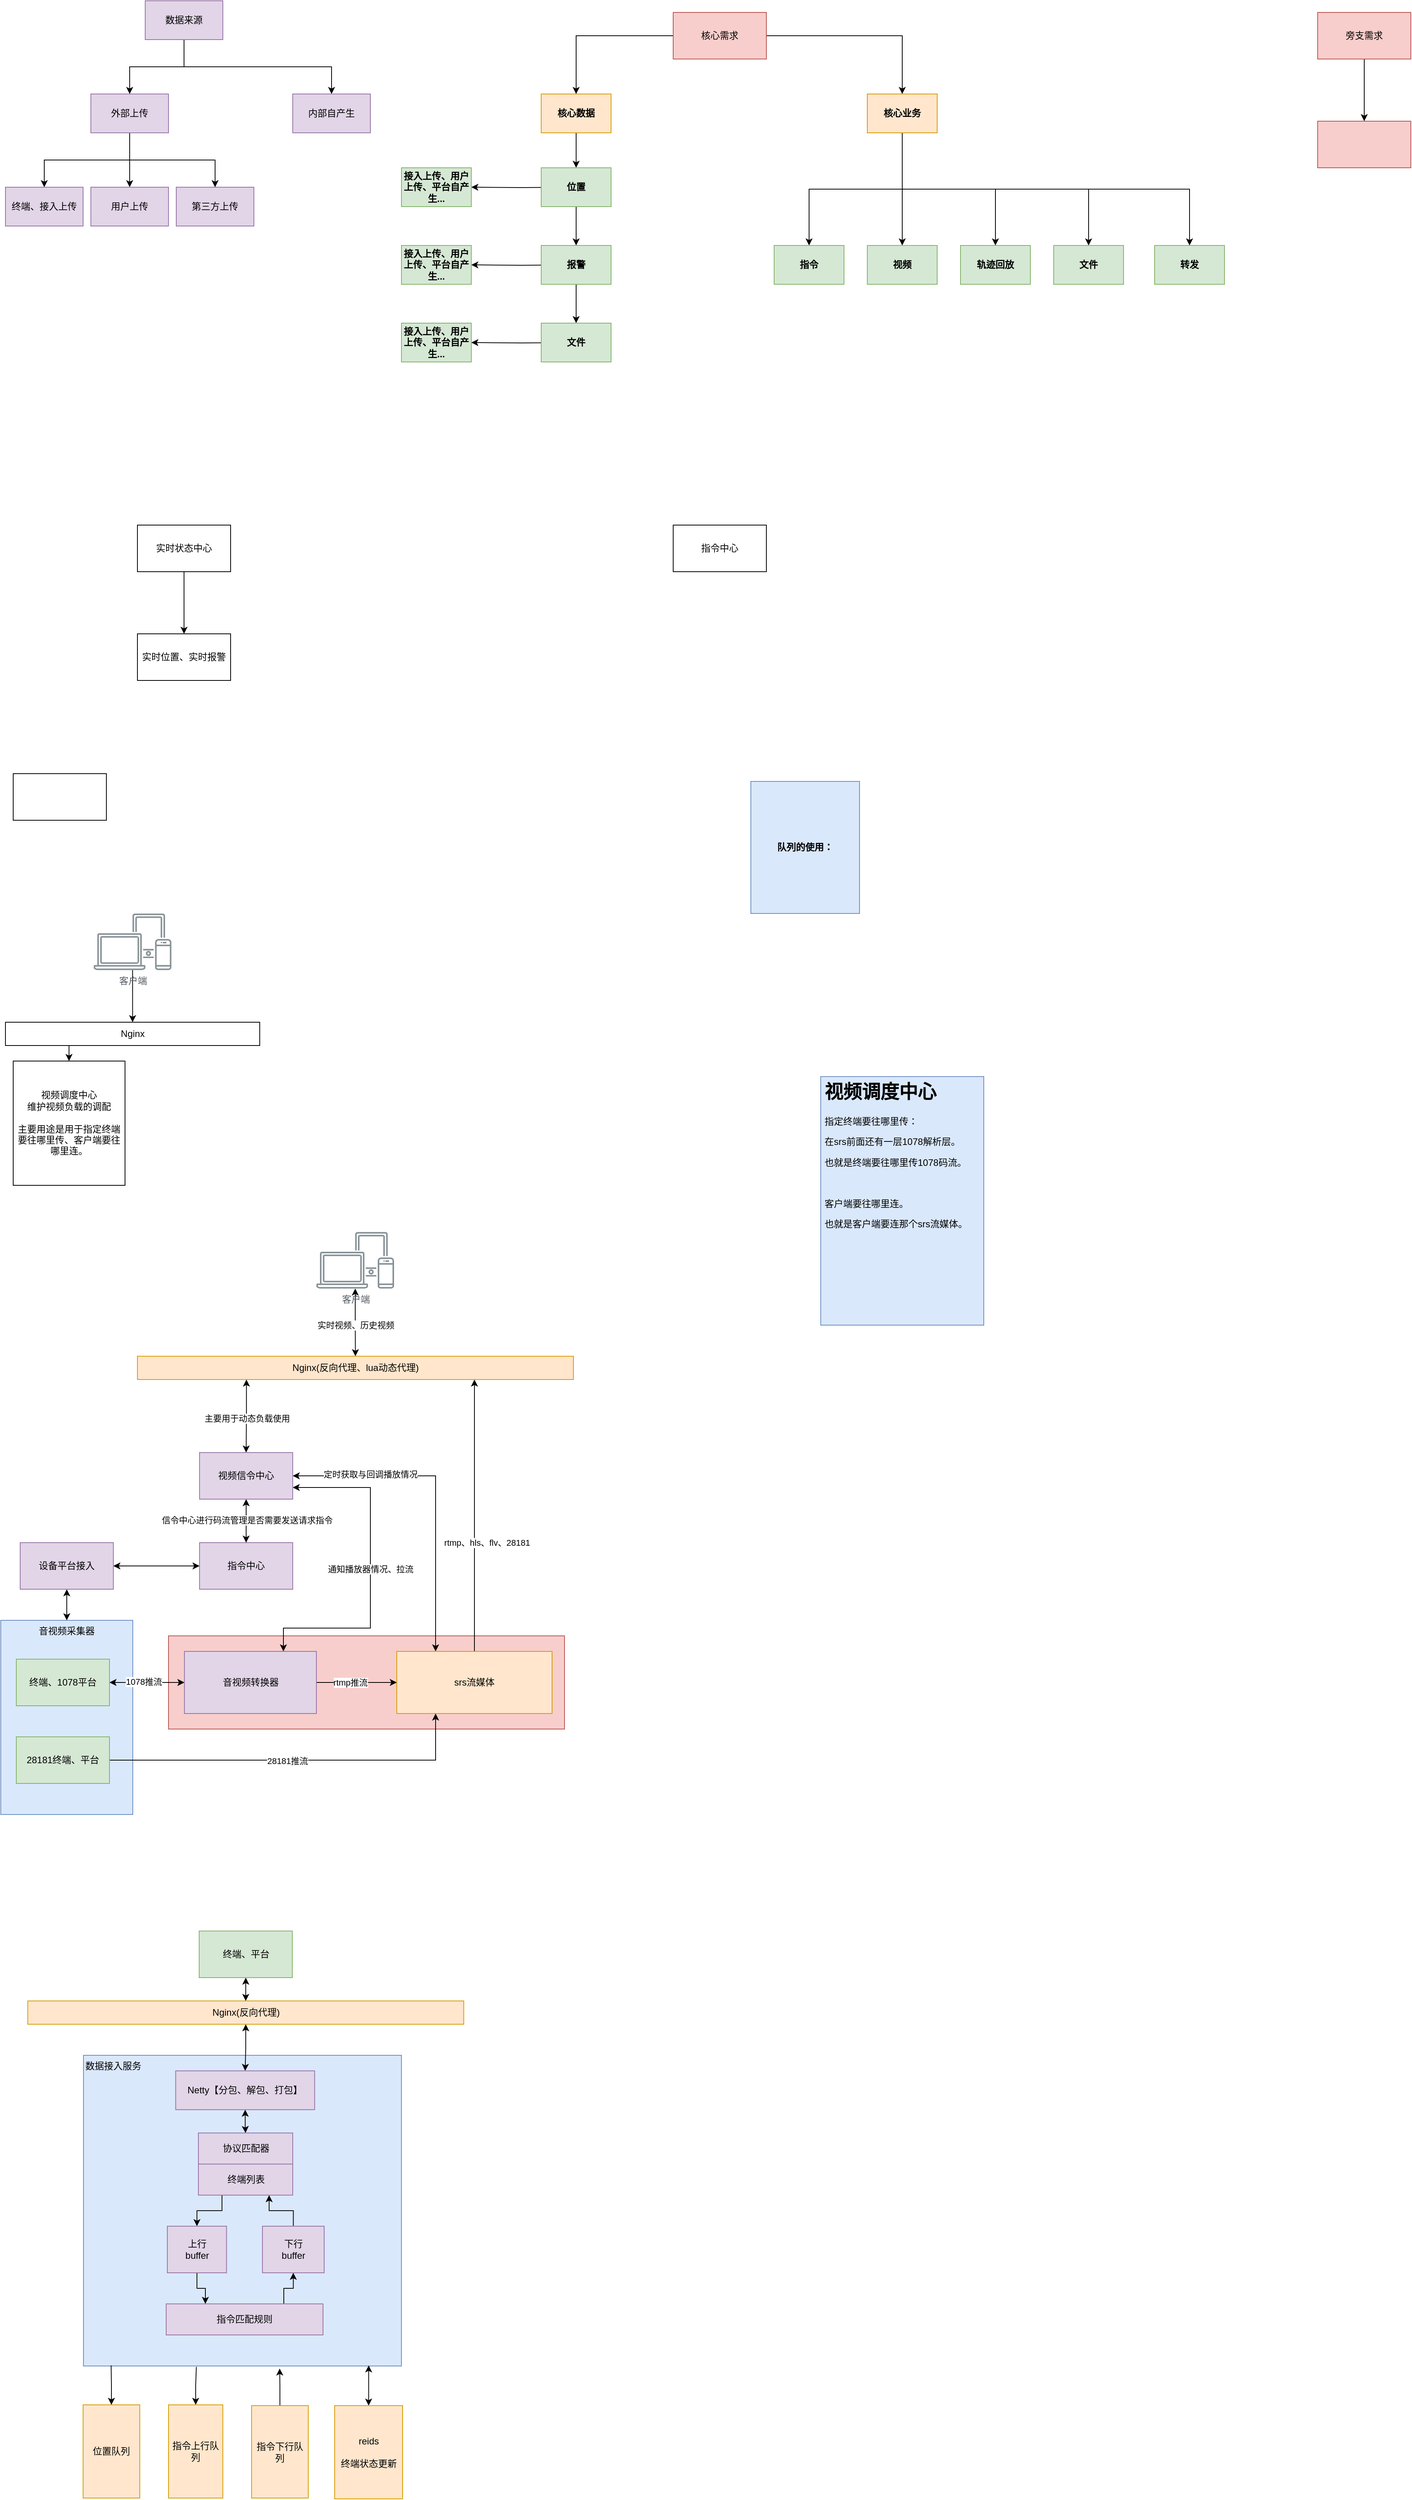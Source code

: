 <mxfile version="20.1.4" type="github">
  <diagram id="a1YMiP02obhroM_0bBU3" name="第 1 页">
    <mxGraphModel dx="1867" dy="778" grid="1" gridSize="10" guides="1" tooltips="1" connect="1" arrows="1" fold="1" page="1" pageScale="1" pageWidth="827" pageHeight="1169" math="0" shadow="0">
      <root>
        <mxCell id="0" />
        <mxCell id="1" parent="0" />
        <mxCell id="NC4zICWyeDeuLVRUKaV7-85" value="数据接入服务" style="rounded=0;whiteSpace=wrap;html=1;verticalAlign=top;align=left;fillColor=#dae8fc;strokeColor=#6c8ebf;" vertex="1" parent="1">
          <mxGeometry x="-709.5" y="2670" width="409.5" height="400" as="geometry" />
        </mxCell>
        <mxCell id="NC4zICWyeDeuLVRUKaV7-43" value="" style="rounded=0;whiteSpace=wrap;html=1;fillColor=#f8cecc;strokeColor=#b85450;" vertex="1" parent="1">
          <mxGeometry x="-600" y="2130" width="510" height="120" as="geometry" />
        </mxCell>
        <mxCell id="NC4zICWyeDeuLVRUKaV7-32" value="音视频采集器" style="rounded=0;whiteSpace=wrap;html=1;verticalAlign=top;align=center;fillColor=#dae8fc;strokeColor=#6c8ebf;" vertex="1" parent="1">
          <mxGeometry x="-816" y="2110" width="170" height="250" as="geometry" />
        </mxCell>
        <mxCell id="MO-1pDGfZUei4c9xiznD-2" value="队列的使用：" style="rounded=0;whiteSpace=wrap;html=1;fillColor=#dae8fc;strokeColor=#6c8ebf;fontStyle=1" parent="1" vertex="1">
          <mxGeometry x="150" y="1030" width="140" height="170" as="geometry" />
        </mxCell>
        <mxCell id="MO-1pDGfZUei4c9xiznD-5" value="" style="edgeStyle=orthogonalEdgeStyle;rounded=0;orthogonalLoop=1;jettySize=auto;html=1;" parent="1" source="MO-1pDGfZUei4c9xiznD-3" target="MO-1pDGfZUei4c9xiznD-4" edge="1">
          <mxGeometry relative="1" as="geometry" />
        </mxCell>
        <mxCell id="MO-1pDGfZUei4c9xiznD-3" value="核心数据" style="rounded=0;whiteSpace=wrap;html=1;fillColor=#ffe6cc;strokeColor=#d79b00;fontStyle=1" parent="1" vertex="1">
          <mxGeometry x="-120" y="145" width="90" height="50" as="geometry" />
        </mxCell>
        <mxCell id="MO-1pDGfZUei4c9xiznD-7" value="" style="edgeStyle=orthogonalEdgeStyle;rounded=0;orthogonalLoop=1;jettySize=auto;html=1;" parent="1" source="MO-1pDGfZUei4c9xiznD-4" target="MO-1pDGfZUei4c9xiznD-6" edge="1">
          <mxGeometry relative="1" as="geometry" />
        </mxCell>
        <mxCell id="MO-1pDGfZUei4c9xiznD-32" value="" style="edgeStyle=orthogonalEdgeStyle;rounded=0;orthogonalLoop=1;jettySize=auto;html=1;" parent="1" target="MO-1pDGfZUei4c9xiznD-31" edge="1">
          <mxGeometry relative="1" as="geometry">
            <mxPoint x="-80.0" y="265" as="sourcePoint" />
          </mxGeometry>
        </mxCell>
        <mxCell id="MO-1pDGfZUei4c9xiznD-4" value="位置" style="rounded=0;whiteSpace=wrap;html=1;fillColor=#d5e8d4;strokeColor=#82b366;fontStyle=1" parent="1" vertex="1">
          <mxGeometry x="-120" y="240" width="90" height="50" as="geometry" />
        </mxCell>
        <mxCell id="MO-1pDGfZUei4c9xiznD-9" value="" style="edgeStyle=orthogonalEdgeStyle;rounded=0;orthogonalLoop=1;jettySize=auto;html=1;" parent="1" source="MO-1pDGfZUei4c9xiznD-6" target="MO-1pDGfZUei4c9xiznD-8" edge="1">
          <mxGeometry relative="1" as="geometry" />
        </mxCell>
        <mxCell id="MO-1pDGfZUei4c9xiznD-34" value="" style="edgeStyle=orthogonalEdgeStyle;rounded=0;orthogonalLoop=1;jettySize=auto;html=1;" parent="1" target="MO-1pDGfZUei4c9xiznD-33" edge="1">
          <mxGeometry relative="1" as="geometry">
            <mxPoint x="-80.0" y="365" as="sourcePoint" />
          </mxGeometry>
        </mxCell>
        <mxCell id="MO-1pDGfZUei4c9xiznD-6" value="报警" style="rounded=0;whiteSpace=wrap;html=1;fillColor=#d5e8d4;strokeColor=#82b366;fontStyle=1" parent="1" vertex="1">
          <mxGeometry x="-120" y="340" width="90" height="50" as="geometry" />
        </mxCell>
        <mxCell id="MO-1pDGfZUei4c9xiznD-36" value="" style="edgeStyle=orthogonalEdgeStyle;rounded=0;orthogonalLoop=1;jettySize=auto;html=1;" parent="1" target="MO-1pDGfZUei4c9xiznD-35" edge="1">
          <mxGeometry relative="1" as="geometry">
            <mxPoint x="-80.0" y="465" as="sourcePoint" />
          </mxGeometry>
        </mxCell>
        <mxCell id="MO-1pDGfZUei4c9xiznD-8" value="文件" style="rounded=0;whiteSpace=wrap;html=1;fillColor=#d5e8d4;strokeColor=#82b366;fontStyle=1" parent="1" vertex="1">
          <mxGeometry x="-120" y="440" width="90" height="50" as="geometry" />
        </mxCell>
        <mxCell id="MO-1pDGfZUei4c9xiznD-12" value="" style="edgeStyle=orthogonalEdgeStyle;rounded=0;orthogonalLoop=1;jettySize=auto;html=1;exitX=0.5;exitY=1;exitDx=0;exitDy=0;" parent="1" source="MO-1pDGfZUei4c9xiznD-10" target="MO-1pDGfZUei4c9xiznD-11" edge="1">
          <mxGeometry relative="1" as="geometry" />
        </mxCell>
        <mxCell id="MO-1pDGfZUei4c9xiznD-14" value="" style="edgeStyle=orthogonalEdgeStyle;rounded=0;orthogonalLoop=1;jettySize=auto;html=1;" parent="1" source="MO-1pDGfZUei4c9xiznD-10" target="MO-1pDGfZUei4c9xiznD-13" edge="1">
          <mxGeometry relative="1" as="geometry" />
        </mxCell>
        <mxCell id="MO-1pDGfZUei4c9xiznD-16" value="" style="edgeStyle=orthogonalEdgeStyle;rounded=0;orthogonalLoop=1;jettySize=auto;html=1;exitX=0.5;exitY=1;exitDx=0;exitDy=0;" parent="1" source="MO-1pDGfZUei4c9xiznD-10" target="MO-1pDGfZUei4c9xiznD-15" edge="1">
          <mxGeometry relative="1" as="geometry" />
        </mxCell>
        <mxCell id="MO-1pDGfZUei4c9xiznD-22" value="" style="edgeStyle=orthogonalEdgeStyle;rounded=0;orthogonalLoop=1;jettySize=auto;html=1;exitX=0.5;exitY=1;exitDx=0;exitDy=0;" parent="1" source="MO-1pDGfZUei4c9xiznD-10" target="MO-1pDGfZUei4c9xiznD-21" edge="1">
          <mxGeometry relative="1" as="geometry" />
        </mxCell>
        <mxCell id="MO-1pDGfZUei4c9xiznD-28" value="" style="edgeStyle=orthogonalEdgeStyle;rounded=0;orthogonalLoop=1;jettySize=auto;html=1;exitX=0.5;exitY=1;exitDx=0;exitDy=0;" parent="1" source="MO-1pDGfZUei4c9xiznD-10" target="MO-1pDGfZUei4c9xiznD-27" edge="1">
          <mxGeometry relative="1" as="geometry" />
        </mxCell>
        <mxCell id="MO-1pDGfZUei4c9xiznD-10" value="核心业务" style="rounded=0;whiteSpace=wrap;html=1;fillColor=#ffe6cc;strokeColor=#d79b00;fontStyle=1" parent="1" vertex="1">
          <mxGeometry x="300" y="145" width="90" height="50" as="geometry" />
        </mxCell>
        <mxCell id="MO-1pDGfZUei4c9xiznD-11" value="指令" style="rounded=0;whiteSpace=wrap;html=1;fillColor=#d5e8d4;strokeColor=#82b366;fontStyle=1" parent="1" vertex="1">
          <mxGeometry x="180" y="340" width="90" height="50" as="geometry" />
        </mxCell>
        <mxCell id="MO-1pDGfZUei4c9xiznD-13" value="视频" style="rounded=0;whiteSpace=wrap;html=1;fillColor=#d5e8d4;strokeColor=#82b366;fontStyle=1" parent="1" vertex="1">
          <mxGeometry x="300" y="340" width="90" height="50" as="geometry" />
        </mxCell>
        <mxCell id="MO-1pDGfZUei4c9xiznD-15" value="轨迹回放" style="rounded=0;whiteSpace=wrap;html=1;fillColor=#d5e8d4;strokeColor=#82b366;fontStyle=1" parent="1" vertex="1">
          <mxGeometry x="420" y="340" width="90" height="50" as="geometry" />
        </mxCell>
        <mxCell id="MO-1pDGfZUei4c9xiznD-21" value="文件" style="rounded=0;whiteSpace=wrap;html=1;fillColor=#d5e8d4;strokeColor=#82b366;fontStyle=1" parent="1" vertex="1">
          <mxGeometry x="540" y="340" width="90" height="50" as="geometry" />
        </mxCell>
        <mxCell id="MO-1pDGfZUei4c9xiznD-24" style="edgeStyle=orthogonalEdgeStyle;rounded=0;orthogonalLoop=1;jettySize=auto;html=1;entryX=0.5;entryY=0;entryDx=0;entryDy=0;" parent="1" source="MO-1pDGfZUei4c9xiznD-23" target="MO-1pDGfZUei4c9xiznD-3" edge="1">
          <mxGeometry relative="1" as="geometry" />
        </mxCell>
        <mxCell id="MO-1pDGfZUei4c9xiznD-25" style="edgeStyle=orthogonalEdgeStyle;rounded=0;orthogonalLoop=1;jettySize=auto;html=1;entryX=0.5;entryY=0;entryDx=0;entryDy=0;" parent="1" source="MO-1pDGfZUei4c9xiznD-23" target="MO-1pDGfZUei4c9xiznD-10" edge="1">
          <mxGeometry relative="1" as="geometry" />
        </mxCell>
        <mxCell id="MO-1pDGfZUei4c9xiznD-23" value="核心需求" style="rounded=0;whiteSpace=wrap;html=1;fillColor=#f8cecc;strokeColor=#b85450;" parent="1" vertex="1">
          <mxGeometry x="50" y="40" width="120" height="60" as="geometry" />
        </mxCell>
        <mxCell id="MO-1pDGfZUei4c9xiznD-27" value="转发" style="rounded=0;whiteSpace=wrap;html=1;fillColor=#d5e8d4;strokeColor=#82b366;fontStyle=1" parent="1" vertex="1">
          <mxGeometry x="670" y="340" width="90" height="50" as="geometry" />
        </mxCell>
        <mxCell id="MO-1pDGfZUei4c9xiznD-31" value="接入上传、用户上传、平台自产生..." style="rounded=0;whiteSpace=wrap;html=1;fillColor=#d5e8d4;strokeColor=#82b366;fontStyle=1" parent="1" vertex="1">
          <mxGeometry x="-300" y="240" width="90" height="50" as="geometry" />
        </mxCell>
        <mxCell id="MO-1pDGfZUei4c9xiznD-33" value="接入上传、用户上传、平台自产生..." style="rounded=0;whiteSpace=wrap;html=1;fillColor=#d5e8d4;strokeColor=#82b366;fontStyle=1" parent="1" vertex="1">
          <mxGeometry x="-300" y="340" width="90" height="50" as="geometry" />
        </mxCell>
        <mxCell id="MO-1pDGfZUei4c9xiznD-35" value="接入上传、用户上传、平台自产生..." style="rounded=0;whiteSpace=wrap;html=1;fillColor=#d5e8d4;strokeColor=#82b366;fontStyle=1" parent="1" vertex="1">
          <mxGeometry x="-300" y="440" width="90" height="50" as="geometry" />
        </mxCell>
        <mxCell id="MO-1pDGfZUei4c9xiznD-39" value="" style="edgeStyle=orthogonalEdgeStyle;rounded=0;orthogonalLoop=1;jettySize=auto;html=1;" parent="1" source="MO-1pDGfZUei4c9xiznD-37" target="MO-1pDGfZUei4c9xiznD-38" edge="1">
          <mxGeometry relative="1" as="geometry" />
        </mxCell>
        <mxCell id="MO-1pDGfZUei4c9xiznD-41" value="" style="edgeStyle=orthogonalEdgeStyle;rounded=0;orthogonalLoop=1;jettySize=auto;html=1;exitX=0.5;exitY=1;exitDx=0;exitDy=0;" parent="1" source="MO-1pDGfZUei4c9xiznD-37" target="MO-1pDGfZUei4c9xiznD-40" edge="1">
          <mxGeometry relative="1" as="geometry" />
        </mxCell>
        <mxCell id="MO-1pDGfZUei4c9xiznD-37" value="数据来源" style="rounded=0;whiteSpace=wrap;html=1;fillColor=#e1d5e7;strokeColor=#9673a6;" parent="1" vertex="1">
          <mxGeometry x="-630" y="25" width="100" height="50" as="geometry" />
        </mxCell>
        <mxCell id="MO-1pDGfZUei4c9xiznD-43" value="" style="edgeStyle=orthogonalEdgeStyle;rounded=0;orthogonalLoop=1;jettySize=auto;html=1;exitX=0.5;exitY=1;exitDx=0;exitDy=0;" parent="1" source="MO-1pDGfZUei4c9xiznD-38" target="MO-1pDGfZUei4c9xiznD-42" edge="1">
          <mxGeometry relative="1" as="geometry" />
        </mxCell>
        <mxCell id="MO-1pDGfZUei4c9xiznD-45" value="" style="edgeStyle=orthogonalEdgeStyle;rounded=0;orthogonalLoop=1;jettySize=auto;html=1;" parent="1" source="MO-1pDGfZUei4c9xiznD-38" target="MO-1pDGfZUei4c9xiznD-44" edge="1">
          <mxGeometry relative="1" as="geometry" />
        </mxCell>
        <mxCell id="MO-1pDGfZUei4c9xiznD-47" value="" style="edgeStyle=orthogonalEdgeStyle;rounded=0;orthogonalLoop=1;jettySize=auto;html=1;exitX=0.5;exitY=1;exitDx=0;exitDy=0;" parent="1" source="MO-1pDGfZUei4c9xiznD-38" target="MO-1pDGfZUei4c9xiznD-46" edge="1">
          <mxGeometry relative="1" as="geometry" />
        </mxCell>
        <mxCell id="MO-1pDGfZUei4c9xiznD-38" value="外部上传" style="rounded=0;whiteSpace=wrap;html=1;fillColor=#e1d5e7;strokeColor=#9673a6;" parent="1" vertex="1">
          <mxGeometry x="-700" y="145" width="100" height="50" as="geometry" />
        </mxCell>
        <mxCell id="MO-1pDGfZUei4c9xiznD-40" value="内部自产生" style="rounded=0;whiteSpace=wrap;html=1;fillColor=#e1d5e7;strokeColor=#9673a6;" parent="1" vertex="1">
          <mxGeometry x="-440" y="145" width="100" height="50" as="geometry" />
        </mxCell>
        <mxCell id="MO-1pDGfZUei4c9xiznD-42" value="终端、接入上传" style="rounded=0;whiteSpace=wrap;html=1;fillColor=#e1d5e7;strokeColor=#9673a6;" parent="1" vertex="1">
          <mxGeometry x="-810" y="265" width="100" height="50" as="geometry" />
        </mxCell>
        <mxCell id="MO-1pDGfZUei4c9xiznD-44" value="用户上传" style="rounded=0;whiteSpace=wrap;html=1;fillColor=#e1d5e7;strokeColor=#9673a6;" parent="1" vertex="1">
          <mxGeometry x="-700" y="265" width="100" height="50" as="geometry" />
        </mxCell>
        <mxCell id="MO-1pDGfZUei4c9xiznD-46" value="第三方上传" style="rounded=0;whiteSpace=wrap;html=1;fillColor=#e1d5e7;strokeColor=#9673a6;" parent="1" vertex="1">
          <mxGeometry x="-590" y="265" width="100" height="50" as="geometry" />
        </mxCell>
        <mxCell id="MO-1pDGfZUei4c9xiznD-53" value="" style="edgeStyle=orthogonalEdgeStyle;rounded=0;orthogonalLoop=1;jettySize=auto;html=1;" parent="1" source="MO-1pDGfZUei4c9xiznD-51" target="MO-1pDGfZUei4c9xiznD-52" edge="1">
          <mxGeometry relative="1" as="geometry" />
        </mxCell>
        <mxCell id="MO-1pDGfZUei4c9xiznD-51" value="旁支需求" style="rounded=0;whiteSpace=wrap;html=1;fillColor=#f8cecc;strokeColor=#b85450;" parent="1" vertex="1">
          <mxGeometry x="880" y="40" width="120" height="60" as="geometry" />
        </mxCell>
        <mxCell id="MO-1pDGfZUei4c9xiznD-52" value="" style="rounded=0;whiteSpace=wrap;html=1;fillColor=#f8cecc;strokeColor=#b85450;" parent="1" vertex="1">
          <mxGeometry x="880" y="180" width="120" height="60" as="geometry" />
        </mxCell>
        <mxCell id="MO-1pDGfZUei4c9xiznD-61" value="" style="edgeStyle=orthogonalEdgeStyle;rounded=0;orthogonalLoop=1;jettySize=auto;html=1;" parent="1" source="MO-1pDGfZUei4c9xiznD-55" target="MO-1pDGfZUei4c9xiznD-60" edge="1">
          <mxGeometry relative="1" as="geometry" />
        </mxCell>
        <mxCell id="MO-1pDGfZUei4c9xiznD-55" value="实时状态中心" style="rounded=0;whiteSpace=wrap;html=1;" parent="1" vertex="1">
          <mxGeometry x="-640" y="700" width="120" height="60" as="geometry" />
        </mxCell>
        <mxCell id="MO-1pDGfZUei4c9xiznD-57" value="指令中心" style="rounded=0;whiteSpace=wrap;html=1;" parent="1" vertex="1">
          <mxGeometry x="50" y="700" width="120" height="60" as="geometry" />
        </mxCell>
        <mxCell id="MO-1pDGfZUei4c9xiznD-60" value="实时位置、实时报警" style="rounded=0;whiteSpace=wrap;html=1;" parent="1" vertex="1">
          <mxGeometry x="-640" y="840" width="120" height="60" as="geometry" />
        </mxCell>
        <mxCell id="NC4zICWyeDeuLVRUKaV7-1" value="" style="rounded=0;whiteSpace=wrap;html=1;" vertex="1" parent="1">
          <mxGeometry x="-800" y="1020" width="120" height="60" as="geometry" />
        </mxCell>
        <mxCell id="NC4zICWyeDeuLVRUKaV7-2" value="视频调度中心&lt;br&gt;维护视频负载的调配&lt;br&gt;&lt;br&gt;主要用途是用于指定终端要往哪里传、客户端要往哪里连。" style="rounded=0;whiteSpace=wrap;html=1;" vertex="1" parent="1">
          <mxGeometry x="-800" y="1390" width="144" height="160" as="geometry" />
        </mxCell>
        <mxCell id="NC4zICWyeDeuLVRUKaV7-12" style="edgeStyle=orthogonalEdgeStyle;rounded=0;orthogonalLoop=1;jettySize=auto;html=1;entryX=0.5;entryY=0;entryDx=0;entryDy=0;startArrow=none;startFill=0;" edge="1" parent="1" source="NC4zICWyeDeuLVRUKaV7-3" target="NC4zICWyeDeuLVRUKaV7-6">
          <mxGeometry relative="1" as="geometry" />
        </mxCell>
        <mxCell id="NC4zICWyeDeuLVRUKaV7-3" value="客户端" style="sketch=0;outlineConnect=0;gradientColor=none;fontColor=#545B64;strokeColor=none;fillColor=#879196;dashed=0;verticalLabelPosition=bottom;verticalAlign=top;align=center;html=1;fontSize=12;fontStyle=0;aspect=fixed;shape=mxgraph.aws4.illustration_devices;pointerEvents=1" vertex="1" parent="1">
          <mxGeometry x="-696.25" y="1200" width="100" height="73" as="geometry" />
        </mxCell>
        <mxCell id="NC4zICWyeDeuLVRUKaV7-13" style="edgeStyle=orthogonalEdgeStyle;rounded=0;orthogonalLoop=1;jettySize=auto;html=1;exitX=0.25;exitY=1;exitDx=0;exitDy=0;startArrow=none;startFill=0;" edge="1" parent="1" source="NC4zICWyeDeuLVRUKaV7-6" target="NC4zICWyeDeuLVRUKaV7-2">
          <mxGeometry relative="1" as="geometry" />
        </mxCell>
        <mxCell id="NC4zICWyeDeuLVRUKaV7-6" value="Nginx" style="rounded=0;whiteSpace=wrap;html=1;" vertex="1" parent="1">
          <mxGeometry x="-810" y="1340" width="327.5" height="30" as="geometry" />
        </mxCell>
        <mxCell id="NC4zICWyeDeuLVRUKaV7-24" style="edgeStyle=orthogonalEdgeStyle;rounded=0;orthogonalLoop=1;jettySize=auto;html=1;exitX=0.5;exitY=0;exitDx=0;exitDy=0;entryX=0.773;entryY=1;entryDx=0;entryDy=0;startArrow=none;startFill=0;entryPerimeter=0;" edge="1" parent="1" source="NC4zICWyeDeuLVRUKaV7-8" target="NC4zICWyeDeuLVRUKaV7-23">
          <mxGeometry relative="1" as="geometry" />
        </mxCell>
        <mxCell id="NC4zICWyeDeuLVRUKaV7-25" value="rtmp、hls、flv、28181" style="edgeLabel;html=1;align=center;verticalAlign=middle;resizable=0;points=[];" vertex="1" connectable="0" parent="NC4zICWyeDeuLVRUKaV7-24">
          <mxGeometry x="-0.324" relative="1" as="geometry">
            <mxPoint x="16" y="-22" as="offset" />
          </mxGeometry>
        </mxCell>
        <mxCell id="NC4zICWyeDeuLVRUKaV7-44" style="edgeStyle=orthogonalEdgeStyle;rounded=0;orthogonalLoop=1;jettySize=auto;html=1;exitX=0.25;exitY=0;exitDx=0;exitDy=0;entryX=1;entryY=0.5;entryDx=0;entryDy=0;startArrow=classic;startFill=1;" edge="1" parent="1" source="NC4zICWyeDeuLVRUKaV7-8" target="NC4zICWyeDeuLVRUKaV7-40">
          <mxGeometry relative="1" as="geometry" />
        </mxCell>
        <mxCell id="NC4zICWyeDeuLVRUKaV7-45" value="定时获取与回调播放情况" style="edgeLabel;html=1;align=center;verticalAlign=middle;resizable=0;points=[];" vertex="1" connectable="0" parent="NC4zICWyeDeuLVRUKaV7-44">
          <mxGeometry x="0.019" relative="1" as="geometry">
            <mxPoint x="-84" y="-19" as="offset" />
          </mxGeometry>
        </mxCell>
        <mxCell id="NC4zICWyeDeuLVRUKaV7-8" value="srs流媒体" style="rounded=0;whiteSpace=wrap;html=1;fillColor=#ffe6cc;strokeColor=#d79b00;" vertex="1" parent="1">
          <mxGeometry x="-306" y="2150" width="200" height="80" as="geometry" />
        </mxCell>
        <mxCell id="NC4zICWyeDeuLVRUKaV7-16" value="&lt;h1&gt;视频调度中心&lt;/h1&gt;&lt;p&gt;&lt;span style=&quot;text-align: center;&quot;&gt;指定终端要往哪里传：&lt;/span&gt;&lt;/p&gt;&lt;p&gt;&lt;span style=&quot;text-align: center; background-color: initial;&quot;&gt;在srs前面还有一层1078解析层。&lt;/span&gt;&lt;/p&gt;&lt;p&gt;&lt;span style=&quot;text-align: center;&quot;&gt;也就是终端要往哪里传1078码流。&lt;/span&gt;&lt;/p&gt;&lt;p&gt;&lt;br&gt;&lt;/p&gt;&lt;p&gt;&lt;span style=&quot;text-align: center;&quot;&gt;客户端要往哪里连。&lt;/span&gt;&lt;/p&gt;&lt;p&gt;&lt;span style=&quot;text-align: center;&quot;&gt;也就是客户端要连那个srs流媒体。&lt;/span&gt;&lt;/p&gt;&lt;p&gt;&lt;span style=&quot;text-align: center;&quot;&gt;&lt;br&gt;&lt;/span&gt;&lt;/p&gt;&lt;p&gt;&lt;span style=&quot;text-align: center;&quot;&gt;&lt;br&gt;&lt;/span&gt;&lt;/p&gt;" style="text;html=1;strokeColor=#6c8ebf;fillColor=#dae8fc;spacing=5;spacingTop=-20;whiteSpace=wrap;overflow=hidden;rounded=0;" vertex="1" parent="1">
          <mxGeometry x="240" y="1410" width="210" height="320" as="geometry" />
        </mxCell>
        <mxCell id="NC4zICWyeDeuLVRUKaV7-19" style="edgeStyle=orthogonalEdgeStyle;rounded=0;orthogonalLoop=1;jettySize=auto;html=1;entryX=0;entryY=0.5;entryDx=0;entryDy=0;startArrow=none;startFill=0;" edge="1" parent="1" source="NC4zICWyeDeuLVRUKaV7-17" target="NC4zICWyeDeuLVRUKaV7-8">
          <mxGeometry relative="1" as="geometry" />
        </mxCell>
        <mxCell id="NC4zICWyeDeuLVRUKaV7-20" value="rtmp推流" style="edgeLabel;html=1;align=center;verticalAlign=middle;resizable=0;points=[];" vertex="1" connectable="0" parent="NC4zICWyeDeuLVRUKaV7-19">
          <mxGeometry x="-0.171" relative="1" as="geometry">
            <mxPoint as="offset" />
          </mxGeometry>
        </mxCell>
        <mxCell id="NC4zICWyeDeuLVRUKaV7-17" value="音视频转换器" style="rounded=0;whiteSpace=wrap;html=1;fillColor=#e1d5e7;strokeColor=#9673a6;" vertex="1" parent="1">
          <mxGeometry x="-579.5" y="2150" width="170" height="80" as="geometry" />
        </mxCell>
        <mxCell id="NC4zICWyeDeuLVRUKaV7-26" style="edgeStyle=orthogonalEdgeStyle;rounded=0;orthogonalLoop=1;jettySize=auto;html=1;entryX=0.5;entryY=0;entryDx=0;entryDy=0;startArrow=classic;startFill=1;" edge="1" parent="1" source="NC4zICWyeDeuLVRUKaV7-21" target="NC4zICWyeDeuLVRUKaV7-23">
          <mxGeometry relative="1" as="geometry" />
        </mxCell>
        <mxCell id="NC4zICWyeDeuLVRUKaV7-52" value="实时视频、历史视频" style="edgeLabel;html=1;align=center;verticalAlign=middle;resizable=0;points=[];" vertex="1" connectable="0" parent="NC4zICWyeDeuLVRUKaV7-26">
          <mxGeometry x="0.121" y="1" relative="1" as="geometry">
            <mxPoint x="-1" y="-2" as="offset" />
          </mxGeometry>
        </mxCell>
        <mxCell id="NC4zICWyeDeuLVRUKaV7-21" value="客户端" style="sketch=0;outlineConnect=0;gradientColor=none;fontColor=#545B64;strokeColor=none;fillColor=#879196;dashed=0;verticalLabelPosition=bottom;verticalAlign=top;align=center;html=1;fontSize=12;fontStyle=0;aspect=fixed;shape=mxgraph.aws4.illustration_devices;pointerEvents=1" vertex="1" parent="1">
          <mxGeometry x="-409.5" y="1610" width="100" height="73" as="geometry" />
        </mxCell>
        <mxCell id="NC4zICWyeDeuLVRUKaV7-49" style="edgeStyle=orthogonalEdgeStyle;rounded=0;orthogonalLoop=1;jettySize=auto;html=1;exitX=0.25;exitY=1;exitDx=0;exitDy=0;startArrow=classic;startFill=1;" edge="1" parent="1" source="NC4zICWyeDeuLVRUKaV7-23" target="NC4zICWyeDeuLVRUKaV7-40">
          <mxGeometry relative="1" as="geometry" />
        </mxCell>
        <mxCell id="NC4zICWyeDeuLVRUKaV7-50" value="主要用于动态负载使用" style="edgeLabel;html=1;align=center;verticalAlign=middle;resizable=0;points=[];" vertex="1" connectable="0" parent="NC4zICWyeDeuLVRUKaV7-49">
          <mxGeometry x="-0.259" relative="1" as="geometry">
            <mxPoint y="15" as="offset" />
          </mxGeometry>
        </mxCell>
        <mxCell id="NC4zICWyeDeuLVRUKaV7-23" value="Nginx(反向代理、lua动态代理)" style="rounded=0;whiteSpace=wrap;html=1;fillColor=#ffe6cc;strokeColor=#d79b00;" vertex="1" parent="1">
          <mxGeometry x="-640" y="1770" width="561.5" height="30" as="geometry" />
        </mxCell>
        <mxCell id="NC4zICWyeDeuLVRUKaV7-29" style="edgeStyle=orthogonalEdgeStyle;rounded=0;orthogonalLoop=1;jettySize=auto;html=1;startArrow=classic;startFill=1;" edge="1" parent="1" source="NC4zICWyeDeuLVRUKaV7-27" target="NC4zICWyeDeuLVRUKaV7-17">
          <mxGeometry relative="1" as="geometry" />
        </mxCell>
        <mxCell id="NC4zICWyeDeuLVRUKaV7-53" value="1078推流" style="edgeLabel;html=1;align=center;verticalAlign=middle;resizable=0;points=[];" vertex="1" connectable="0" parent="NC4zICWyeDeuLVRUKaV7-29">
          <mxGeometry x="-0.233" y="-1" relative="1" as="geometry">
            <mxPoint x="7" y="-2" as="offset" />
          </mxGeometry>
        </mxCell>
        <mxCell id="NC4zICWyeDeuLVRUKaV7-27" value="终端、1078平台" style="rounded=0;whiteSpace=wrap;html=1;fillColor=#d5e8d4;strokeColor=#82b366;" vertex="1" parent="1">
          <mxGeometry x="-796" y="2160" width="120" height="60" as="geometry" />
        </mxCell>
        <mxCell id="NC4zICWyeDeuLVRUKaV7-30" style="edgeStyle=orthogonalEdgeStyle;rounded=0;orthogonalLoop=1;jettySize=auto;html=1;entryX=0.25;entryY=1;entryDx=0;entryDy=0;startArrow=none;startFill=0;" edge="1" parent="1" source="NC4zICWyeDeuLVRUKaV7-28" target="NC4zICWyeDeuLVRUKaV7-8">
          <mxGeometry relative="1" as="geometry" />
        </mxCell>
        <mxCell id="NC4zICWyeDeuLVRUKaV7-31" value="28181推流" style="edgeLabel;html=1;align=center;verticalAlign=middle;resizable=0;points=[];" vertex="1" connectable="0" parent="NC4zICWyeDeuLVRUKaV7-30">
          <mxGeometry x="-0.047" y="-1" relative="1" as="geometry">
            <mxPoint as="offset" />
          </mxGeometry>
        </mxCell>
        <mxCell id="NC4zICWyeDeuLVRUKaV7-28" value="28181终端、平台" style="rounded=0;whiteSpace=wrap;html=1;fillColor=#d5e8d4;strokeColor=#82b366;" vertex="1" parent="1">
          <mxGeometry x="-796" y="2260" width="120" height="60" as="geometry" />
        </mxCell>
        <mxCell id="NC4zICWyeDeuLVRUKaV7-36" style="edgeStyle=orthogonalEdgeStyle;rounded=0;orthogonalLoop=1;jettySize=auto;html=1;entryX=1;entryY=0.5;entryDx=0;entryDy=0;startArrow=classic;startFill=1;" edge="1" parent="1" source="NC4zICWyeDeuLVRUKaV7-33" target="NC4zICWyeDeuLVRUKaV7-34">
          <mxGeometry relative="1" as="geometry" />
        </mxCell>
        <mxCell id="NC4zICWyeDeuLVRUKaV7-33" value="指令中心" style="rounded=0;whiteSpace=wrap;html=1;fillColor=#e1d5e7;strokeColor=#9673a6;" vertex="1" parent="1">
          <mxGeometry x="-560" y="2010" width="120" height="60" as="geometry" />
        </mxCell>
        <mxCell id="NC4zICWyeDeuLVRUKaV7-35" style="edgeStyle=orthogonalEdgeStyle;rounded=0;orthogonalLoop=1;jettySize=auto;html=1;entryX=0.5;entryY=0;entryDx=0;entryDy=0;startArrow=classic;startFill=1;" edge="1" parent="1" source="NC4zICWyeDeuLVRUKaV7-34" target="NC4zICWyeDeuLVRUKaV7-32">
          <mxGeometry relative="1" as="geometry" />
        </mxCell>
        <mxCell id="NC4zICWyeDeuLVRUKaV7-34" value="设备平台接入" style="rounded=0;whiteSpace=wrap;html=1;fillColor=#e1d5e7;strokeColor=#9673a6;" vertex="1" parent="1">
          <mxGeometry x="-791" y="2010" width="120" height="60" as="geometry" />
        </mxCell>
        <mxCell id="NC4zICWyeDeuLVRUKaV7-47" style="edgeStyle=orthogonalEdgeStyle;rounded=0;orthogonalLoop=1;jettySize=auto;html=1;entryX=0.5;entryY=0;entryDx=0;entryDy=0;startArrow=classic;startFill=1;" edge="1" parent="1" source="NC4zICWyeDeuLVRUKaV7-40" target="NC4zICWyeDeuLVRUKaV7-33">
          <mxGeometry relative="1" as="geometry" />
        </mxCell>
        <mxCell id="NC4zICWyeDeuLVRUKaV7-51" value="信令中心进行码流管理是否需要发送请求指令" style="edgeLabel;html=1;align=center;verticalAlign=middle;resizable=0;points=[];" vertex="1" connectable="0" parent="NC4zICWyeDeuLVRUKaV7-47">
          <mxGeometry x="-0.18" y="-1" relative="1" as="geometry">
            <mxPoint x="2" y="4" as="offset" />
          </mxGeometry>
        </mxCell>
        <mxCell id="NC4zICWyeDeuLVRUKaV7-55" style="edgeStyle=orthogonalEdgeStyle;rounded=0;orthogonalLoop=1;jettySize=auto;html=1;exitX=1;exitY=0.75;exitDx=0;exitDy=0;entryX=0.75;entryY=0;entryDx=0;entryDy=0;startArrow=classic;startFill=1;" edge="1" parent="1" source="NC4zICWyeDeuLVRUKaV7-40" target="NC4zICWyeDeuLVRUKaV7-17">
          <mxGeometry relative="1" as="geometry">
            <Array as="points">
              <mxPoint x="-340" y="1939" />
              <mxPoint x="-340" y="2120" />
              <mxPoint x="-452" y="2120" />
            </Array>
          </mxGeometry>
        </mxCell>
        <mxCell id="NC4zICWyeDeuLVRUKaV7-56" value="通知播放器情况、拉流" style="edgeLabel;html=1;align=center;verticalAlign=middle;resizable=0;points=[];" vertex="1" connectable="0" parent="NC4zICWyeDeuLVRUKaV7-55">
          <mxGeometry x="-0.031" relative="1" as="geometry">
            <mxPoint as="offset" />
          </mxGeometry>
        </mxCell>
        <mxCell id="NC4zICWyeDeuLVRUKaV7-40" value="视频信令中心" style="rounded=0;whiteSpace=wrap;html=1;fillColor=#e1d5e7;strokeColor=#9673a6;" vertex="1" parent="1">
          <mxGeometry x="-560" y="1894" width="120" height="60" as="geometry" />
        </mxCell>
        <mxCell id="NC4zICWyeDeuLVRUKaV7-67" style="edgeStyle=orthogonalEdgeStyle;rounded=0;orthogonalLoop=1;jettySize=auto;html=1;entryX=0.5;entryY=0;entryDx=0;entryDy=0;startArrow=classic;startFill=1;" edge="1" parent="1" source="NC4zICWyeDeuLVRUKaV7-65" target="NC4zICWyeDeuLVRUKaV7-66">
          <mxGeometry relative="1" as="geometry" />
        </mxCell>
        <mxCell id="NC4zICWyeDeuLVRUKaV7-65" value="终端、平台" style="rounded=0;whiteSpace=wrap;html=1;fillColor=#d5e8d4;strokeColor=#82b366;" vertex="1" parent="1">
          <mxGeometry x="-560.5" y="2510" width="120" height="60" as="geometry" />
        </mxCell>
        <mxCell id="NC4zICWyeDeuLVRUKaV7-70" style="edgeStyle=orthogonalEdgeStyle;rounded=0;orthogonalLoop=1;jettySize=auto;html=1;exitX=0.5;exitY=1;exitDx=0;exitDy=0;entryX=0.5;entryY=0;entryDx=0;entryDy=0;startArrow=classic;startFill=1;" edge="1" parent="1" source="NC4zICWyeDeuLVRUKaV7-66" target="NC4zICWyeDeuLVRUKaV7-69">
          <mxGeometry relative="1" as="geometry" />
        </mxCell>
        <mxCell id="NC4zICWyeDeuLVRUKaV7-66" value="Nginx(反向代理)" style="rounded=0;whiteSpace=wrap;html=1;fillColor=#ffe6cc;strokeColor=#d79b00;" vertex="1" parent="1">
          <mxGeometry x="-781.25" y="2600" width="561.5" height="30" as="geometry" />
        </mxCell>
        <mxCell id="NC4zICWyeDeuLVRUKaV7-73" value="" style="edgeStyle=orthogonalEdgeStyle;rounded=0;orthogonalLoop=1;jettySize=auto;html=1;startArrow=classic;startFill=1;" edge="1" parent="1" source="NC4zICWyeDeuLVRUKaV7-69" target="NC4zICWyeDeuLVRUKaV7-72">
          <mxGeometry relative="1" as="geometry" />
        </mxCell>
        <mxCell id="NC4zICWyeDeuLVRUKaV7-69" value="Netty【分包、解包、打包】" style="rounded=0;whiteSpace=wrap;html=1;fillColor=#e1d5e7;strokeColor=#9673a6;" vertex="1" parent="1">
          <mxGeometry x="-590.75" y="2690" width="179" height="50" as="geometry" />
        </mxCell>
        <mxCell id="NC4zICWyeDeuLVRUKaV7-77" value="" style="edgeStyle=orthogonalEdgeStyle;rounded=0;orthogonalLoop=1;jettySize=auto;html=1;startArrow=none;startFill=0;exitX=0.25;exitY=1;exitDx=0;exitDy=0;" edge="1" parent="1" source="NC4zICWyeDeuLVRUKaV7-86" target="NC4zICWyeDeuLVRUKaV7-76">
          <mxGeometry relative="1" as="geometry" />
        </mxCell>
        <mxCell id="NC4zICWyeDeuLVRUKaV7-72" value="协议匹配器" style="whiteSpace=wrap;html=1;rounded=0;fillColor=#e1d5e7;strokeColor=#9673a6;" vertex="1" parent="1">
          <mxGeometry x="-561.5" y="2770" width="121.5" height="40" as="geometry" />
        </mxCell>
        <mxCell id="NC4zICWyeDeuLVRUKaV7-83" style="edgeStyle=orthogonalEdgeStyle;rounded=0;orthogonalLoop=1;jettySize=auto;html=1;entryX=0.25;entryY=0;entryDx=0;entryDy=0;startArrow=none;startFill=0;endArrow=classic;endFill=1;" edge="1" parent="1" source="NC4zICWyeDeuLVRUKaV7-76" target="NC4zICWyeDeuLVRUKaV7-80">
          <mxGeometry relative="1" as="geometry" />
        </mxCell>
        <mxCell id="NC4zICWyeDeuLVRUKaV7-76" value="上行&lt;br&gt;buffer" style="whiteSpace=wrap;html=1;rounded=0;fillColor=#e1d5e7;strokeColor=#9673a6;" vertex="1" parent="1">
          <mxGeometry x="-601.5" y="2890" width="76.25" height="60" as="geometry" />
        </mxCell>
        <mxCell id="NC4zICWyeDeuLVRUKaV7-79" style="edgeStyle=orthogonalEdgeStyle;rounded=0;orthogonalLoop=1;jettySize=auto;html=1;exitX=0.5;exitY=0;exitDx=0;exitDy=0;entryX=0.75;entryY=1;entryDx=0;entryDy=0;startArrow=none;startFill=0;" edge="1" parent="1" source="NC4zICWyeDeuLVRUKaV7-78" target="NC4zICWyeDeuLVRUKaV7-86">
          <mxGeometry relative="1" as="geometry" />
        </mxCell>
        <mxCell id="NC4zICWyeDeuLVRUKaV7-81" style="edgeStyle=orthogonalEdgeStyle;rounded=0;orthogonalLoop=1;jettySize=auto;html=1;entryX=0.75;entryY=0;entryDx=0;entryDy=0;startArrow=classic;startFill=1;endArrow=none;endFill=0;" edge="1" parent="1" source="NC4zICWyeDeuLVRUKaV7-78" target="NC4zICWyeDeuLVRUKaV7-80">
          <mxGeometry relative="1" as="geometry" />
        </mxCell>
        <mxCell id="NC4zICWyeDeuLVRUKaV7-78" value="下行&lt;br&gt;buffer" style="whiteSpace=wrap;html=1;rounded=0;fillColor=#e1d5e7;strokeColor=#9673a6;" vertex="1" parent="1">
          <mxGeometry x="-479" y="2890" width="79.5" height="60" as="geometry" />
        </mxCell>
        <mxCell id="NC4zICWyeDeuLVRUKaV7-80" value="指令匹配规则" style="rounded=0;whiteSpace=wrap;html=1;fillColor=#e1d5e7;strokeColor=#9673a6;" vertex="1" parent="1">
          <mxGeometry x="-603" y="2990" width="202" height="40" as="geometry" />
        </mxCell>
        <mxCell id="NC4zICWyeDeuLVRUKaV7-86" value="终端列表" style="whiteSpace=wrap;html=1;rounded=0;fillColor=#e1d5e7;strokeColor=#9673a6;" vertex="1" parent="1">
          <mxGeometry x="-561.5" y="2810" width="121.5" height="40" as="geometry" />
        </mxCell>
        <mxCell id="NC4zICWyeDeuLVRUKaV7-92" style="edgeStyle=orthogonalEdgeStyle;rounded=0;orthogonalLoop=1;jettySize=auto;html=1;entryX=0.087;entryY=0.998;entryDx=0;entryDy=0;entryPerimeter=0;startArrow=classic;startFill=1;endArrow=none;endFill=0;" edge="1" parent="1" source="NC4zICWyeDeuLVRUKaV7-87" target="NC4zICWyeDeuLVRUKaV7-85">
          <mxGeometry relative="1" as="geometry" />
        </mxCell>
        <mxCell id="NC4zICWyeDeuLVRUKaV7-87" value="位置队列" style="rounded=0;whiteSpace=wrap;html=1;fillColor=#ffe6cc;strokeColor=#d79b00;" vertex="1" parent="1">
          <mxGeometry x="-710" y="3120" width="73" height="120" as="geometry" />
        </mxCell>
        <mxCell id="NC4zICWyeDeuLVRUKaV7-93" style="edgeStyle=orthogonalEdgeStyle;rounded=0;orthogonalLoop=1;jettySize=auto;html=1;entryX=0.355;entryY=1.003;entryDx=0;entryDy=0;entryPerimeter=0;startArrow=classic;startFill=1;endArrow=none;endFill=0;" edge="1" parent="1" source="NC4zICWyeDeuLVRUKaV7-88" target="NC4zICWyeDeuLVRUKaV7-85">
          <mxGeometry relative="1" as="geometry" />
        </mxCell>
        <mxCell id="NC4zICWyeDeuLVRUKaV7-88" value="指令上行队列" style="rounded=0;whiteSpace=wrap;html=1;fillColor=#ffe6cc;strokeColor=#d79b00;" vertex="1" parent="1">
          <mxGeometry x="-600" y="3120" width="70" height="120" as="geometry" />
        </mxCell>
        <mxCell id="NC4zICWyeDeuLVRUKaV7-94" style="edgeStyle=orthogonalEdgeStyle;rounded=0;orthogonalLoop=1;jettySize=auto;html=1;entryX=0.617;entryY=1.008;entryDx=0;entryDy=0;entryPerimeter=0;startArrow=none;startFill=0;endArrow=classic;endFill=1;" edge="1" parent="1" source="NC4zICWyeDeuLVRUKaV7-89" target="NC4zICWyeDeuLVRUKaV7-85">
          <mxGeometry relative="1" as="geometry" />
        </mxCell>
        <mxCell id="NC4zICWyeDeuLVRUKaV7-89" value="指令下行队列" style="rounded=0;whiteSpace=wrap;html=1;fillColor=#ffe6cc;strokeColor=#d79b00;" vertex="1" parent="1">
          <mxGeometry x="-493" y="3121" width="73" height="119" as="geometry" />
        </mxCell>
        <mxCell id="NC4zICWyeDeuLVRUKaV7-91" style="edgeStyle=orthogonalEdgeStyle;rounded=0;orthogonalLoop=1;jettySize=auto;html=1;exitX=0.5;exitY=0;exitDx=0;exitDy=0;entryX=0.897;entryY=0.998;entryDx=0;entryDy=0;entryPerimeter=0;startArrow=classic;startFill=1;endArrow=classic;endFill=1;" edge="1" parent="1" source="NC4zICWyeDeuLVRUKaV7-90" target="NC4zICWyeDeuLVRUKaV7-85">
          <mxGeometry relative="1" as="geometry" />
        </mxCell>
        <mxCell id="NC4zICWyeDeuLVRUKaV7-90" value="reids&lt;br&gt;&lt;br&gt;终端状态更新" style="rounded=0;whiteSpace=wrap;html=1;fillColor=#ffe6cc;strokeColor=#d79b00;" vertex="1" parent="1">
          <mxGeometry x="-386" y="3121" width="87.5" height="120" as="geometry" />
        </mxCell>
      </root>
    </mxGraphModel>
  </diagram>
</mxfile>

